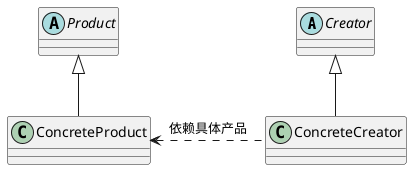 @startuml

abstract class Creator
abstract class Product

class ConcreteCreator
class ConcreteProduct

ConcreteCreator -up-|> Creator
ConcreteProduct -up-|> Product

ConcreteCreator .left.> ConcreteProduct : 依赖具体产品

@enduml